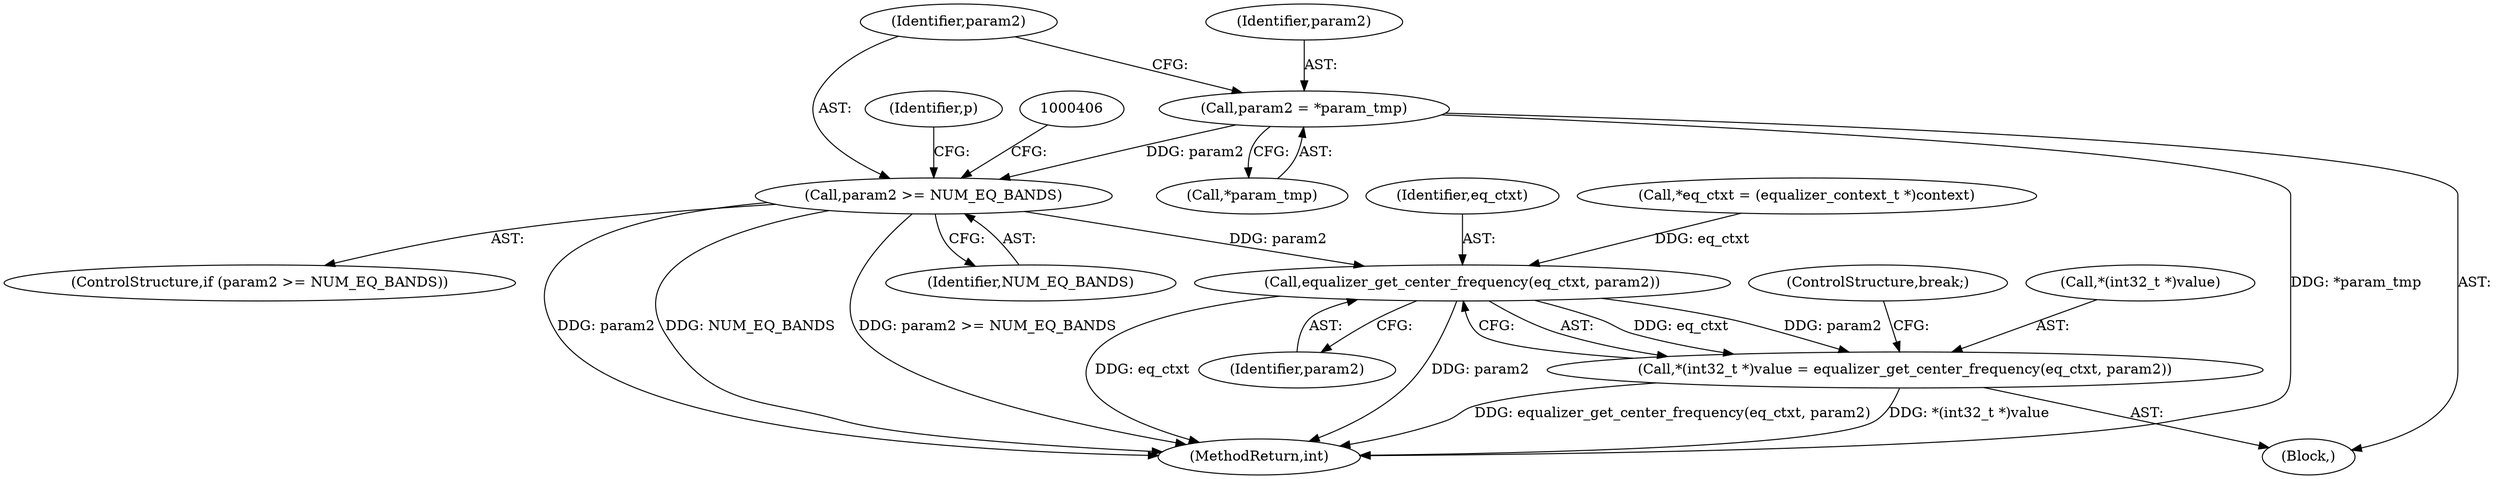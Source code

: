 digraph "1_Android_d72ea85c78a1a68bf99fd5804ad9784b4102fe57@del" {
"1000392" [label="(Call,param2 >= NUM_EQ_BANDS)"];
"1000387" [label="(Call,param2 = *param_tmp)"];
"1000408" [label="(Call,equalizer_get_center_frequency(eq_ctxt, param2))"];
"1000403" [label="(Call,*(int32_t *)value = equalizer_get_center_frequency(eq_ctxt, param2))"];
"1000411" [label="(ControlStructure,break;)"];
"1000389" [label="(Call,*param_tmp)"];
"1000408" [label="(Call,equalizer_get_center_frequency(eq_ctxt, param2))"];
"1000606" [label="(MethodReturn,int)"];
"1000410" [label="(Identifier,param2)"];
"1000409" [label="(Identifier,eq_ctxt)"];
"1000106" [label="(Call,*eq_ctxt = (equalizer_context_t *)context)"];
"1000398" [label="(Identifier,p)"];
"1000403" [label="(Call,*(int32_t *)value = equalizer_get_center_frequency(eq_ctxt, param2))"];
"1000318" [label="(Block,)"];
"1000394" [label="(Identifier,NUM_EQ_BANDS)"];
"1000404" [label="(Call,*(int32_t *)value)"];
"1000387" [label="(Call,param2 = *param_tmp)"];
"1000388" [label="(Identifier,param2)"];
"1000392" [label="(Call,param2 >= NUM_EQ_BANDS)"];
"1000391" [label="(ControlStructure,if (param2 >= NUM_EQ_BANDS))"];
"1000393" [label="(Identifier,param2)"];
"1000392" -> "1000391"  [label="AST: "];
"1000392" -> "1000394"  [label="CFG: "];
"1000393" -> "1000392"  [label="AST: "];
"1000394" -> "1000392"  [label="AST: "];
"1000398" -> "1000392"  [label="CFG: "];
"1000406" -> "1000392"  [label="CFG: "];
"1000392" -> "1000606"  [label="DDG: NUM_EQ_BANDS"];
"1000392" -> "1000606"  [label="DDG: param2 >= NUM_EQ_BANDS"];
"1000392" -> "1000606"  [label="DDG: param2"];
"1000387" -> "1000392"  [label="DDG: param2"];
"1000392" -> "1000408"  [label="DDG: param2"];
"1000387" -> "1000318"  [label="AST: "];
"1000387" -> "1000389"  [label="CFG: "];
"1000388" -> "1000387"  [label="AST: "];
"1000389" -> "1000387"  [label="AST: "];
"1000393" -> "1000387"  [label="CFG: "];
"1000387" -> "1000606"  [label="DDG: *param_tmp"];
"1000408" -> "1000403"  [label="AST: "];
"1000408" -> "1000410"  [label="CFG: "];
"1000409" -> "1000408"  [label="AST: "];
"1000410" -> "1000408"  [label="AST: "];
"1000403" -> "1000408"  [label="CFG: "];
"1000408" -> "1000606"  [label="DDG: eq_ctxt"];
"1000408" -> "1000606"  [label="DDG: param2"];
"1000408" -> "1000403"  [label="DDG: eq_ctxt"];
"1000408" -> "1000403"  [label="DDG: param2"];
"1000106" -> "1000408"  [label="DDG: eq_ctxt"];
"1000403" -> "1000318"  [label="AST: "];
"1000404" -> "1000403"  [label="AST: "];
"1000411" -> "1000403"  [label="CFG: "];
"1000403" -> "1000606"  [label="DDG: *(int32_t *)value"];
"1000403" -> "1000606"  [label="DDG: equalizer_get_center_frequency(eq_ctxt, param2)"];
}
